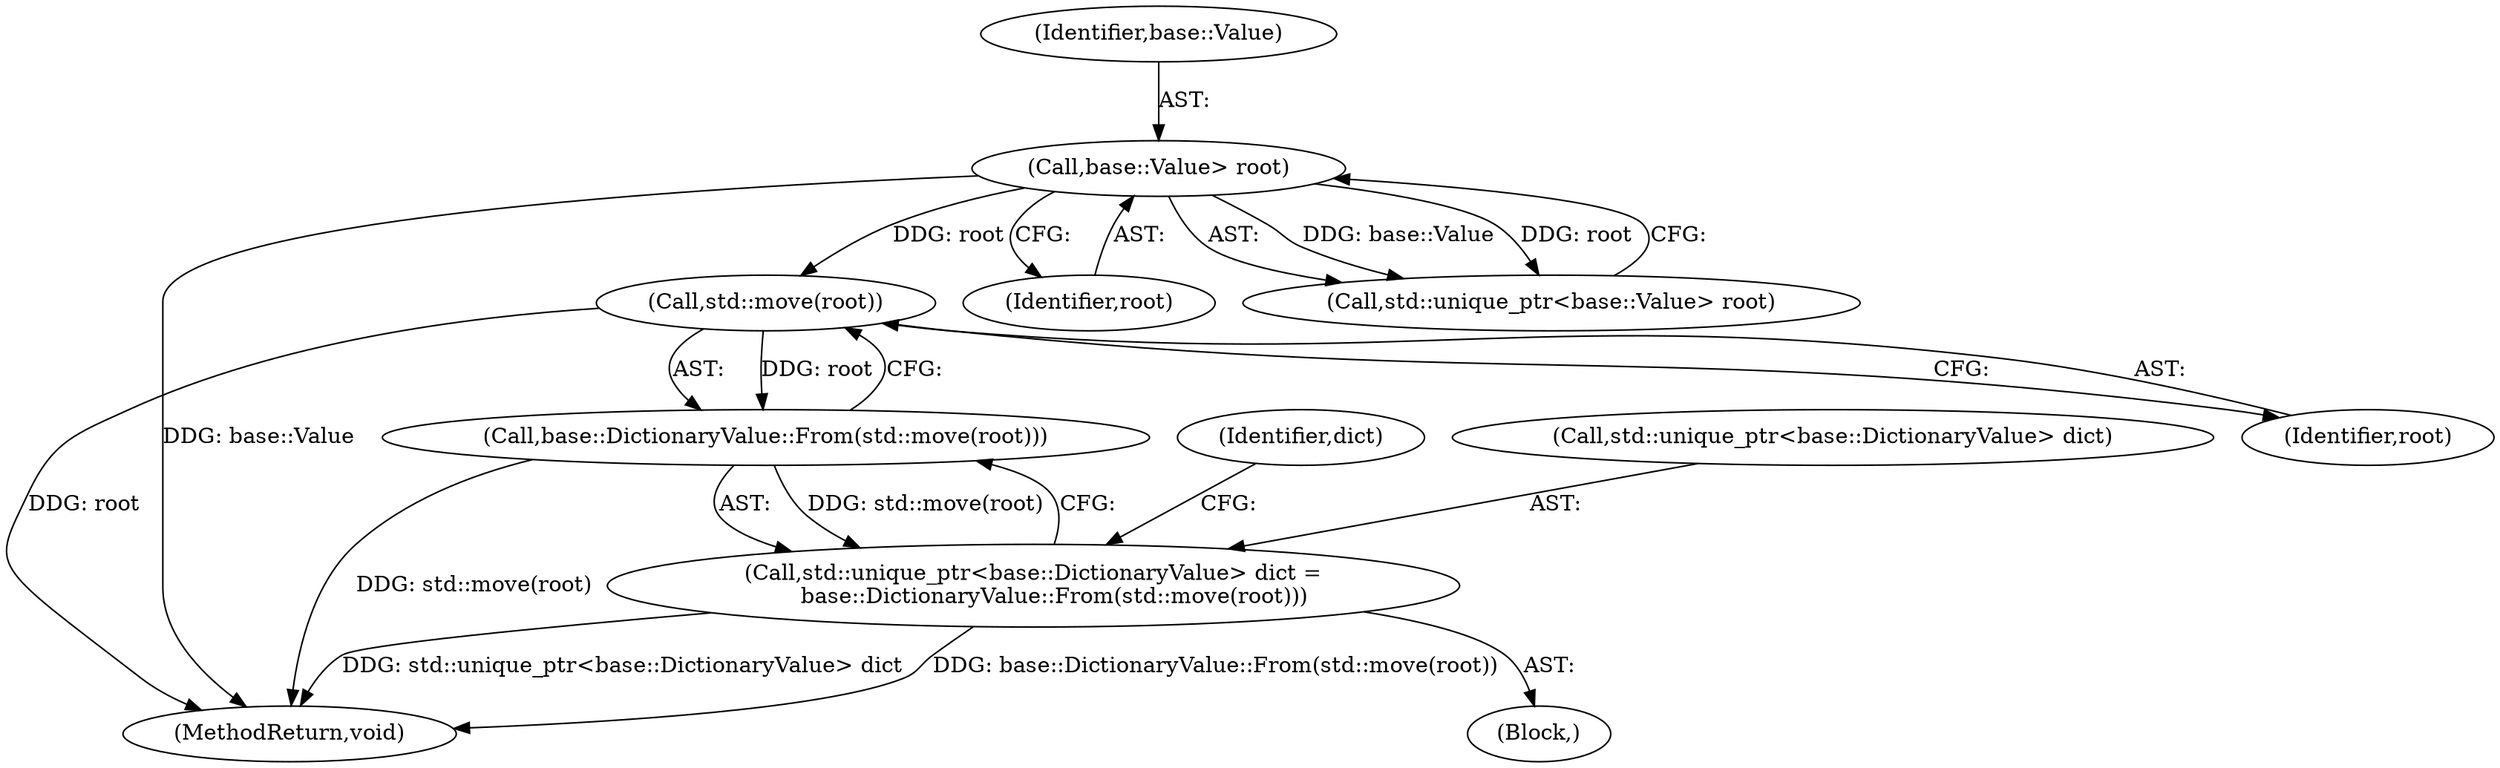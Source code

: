 digraph "0_Chrome_c0947dabeaa10da67798c1bbc668dca4b280cad5_0@API" {
"1000150" [label="(Call,std::move(root))"];
"1000137" [label="(Call,base::Value> root)"];
"1000149" [label="(Call,base::DictionaryValue::From(std::move(root)))"];
"1000143" [label="(Call,std::unique_ptr<base::DictionaryValue> dict =\n      base::DictionaryValue::From(std::move(root)))"];
"1000243" [label="(MethodReturn,void)"];
"1000138" [label="(Identifier,base::Value)"];
"1000154" [label="(Identifier,dict)"];
"1000149" [label="(Call,base::DictionaryValue::From(std::move(root)))"];
"1000114" [label="(Block,)"];
"1000137" [label="(Call,base::Value> root)"];
"1000143" [label="(Call,std::unique_ptr<base::DictionaryValue> dict =\n      base::DictionaryValue::From(std::move(root)))"];
"1000151" [label="(Identifier,root)"];
"1000144" [label="(Call,std::unique_ptr<base::DictionaryValue> dict)"];
"1000139" [label="(Identifier,root)"];
"1000135" [label="(Call,std::unique_ptr<base::Value> root)"];
"1000150" [label="(Call,std::move(root))"];
"1000150" -> "1000149"  [label="AST: "];
"1000150" -> "1000151"  [label="CFG: "];
"1000151" -> "1000150"  [label="AST: "];
"1000149" -> "1000150"  [label="CFG: "];
"1000150" -> "1000243"  [label="DDG: root"];
"1000150" -> "1000149"  [label="DDG: root"];
"1000137" -> "1000150"  [label="DDG: root"];
"1000137" -> "1000135"  [label="AST: "];
"1000137" -> "1000139"  [label="CFG: "];
"1000138" -> "1000137"  [label="AST: "];
"1000139" -> "1000137"  [label="AST: "];
"1000135" -> "1000137"  [label="CFG: "];
"1000137" -> "1000243"  [label="DDG: base::Value"];
"1000137" -> "1000135"  [label="DDG: base::Value"];
"1000137" -> "1000135"  [label="DDG: root"];
"1000149" -> "1000143"  [label="AST: "];
"1000143" -> "1000149"  [label="CFG: "];
"1000149" -> "1000243"  [label="DDG: std::move(root)"];
"1000149" -> "1000143"  [label="DDG: std::move(root)"];
"1000143" -> "1000114"  [label="AST: "];
"1000144" -> "1000143"  [label="AST: "];
"1000154" -> "1000143"  [label="CFG: "];
"1000143" -> "1000243"  [label="DDG: std::unique_ptr<base::DictionaryValue> dict"];
"1000143" -> "1000243"  [label="DDG: base::DictionaryValue::From(std::move(root))"];
}
